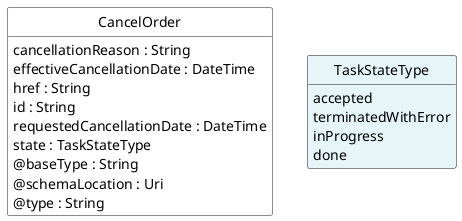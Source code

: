@startuml
hide circle
hide methods
hide stereotype
show <<Enumeration>> stereotype
skinparam class {
   BackgroundColor<<Enumeration>> #E6F5F7
   BackgroundColor<<Ref>> #FFFFE0
   BackgroundColor<<Pivot>> #FFFFFFF
   BackgroundColor<<SimpleType>> #E2F0DA
   BackgroundColor #FCF2E3
}

class CancelOrder <<Pivot>> {
    cancellationReason : String
    effectiveCancellationDate : DateTime
    href : String
    id : String
    requestedCancellationDate : DateTime
    state : TaskStateType
    @baseType : String
    @schemaLocation : Uri
    @type : String
}

class TaskStateType <<Enumeration>> {
    accepted
    terminatedWithError
    inProgress
    done
}

CancelOrder -right[hidden]-> TaskStateType

@enduml